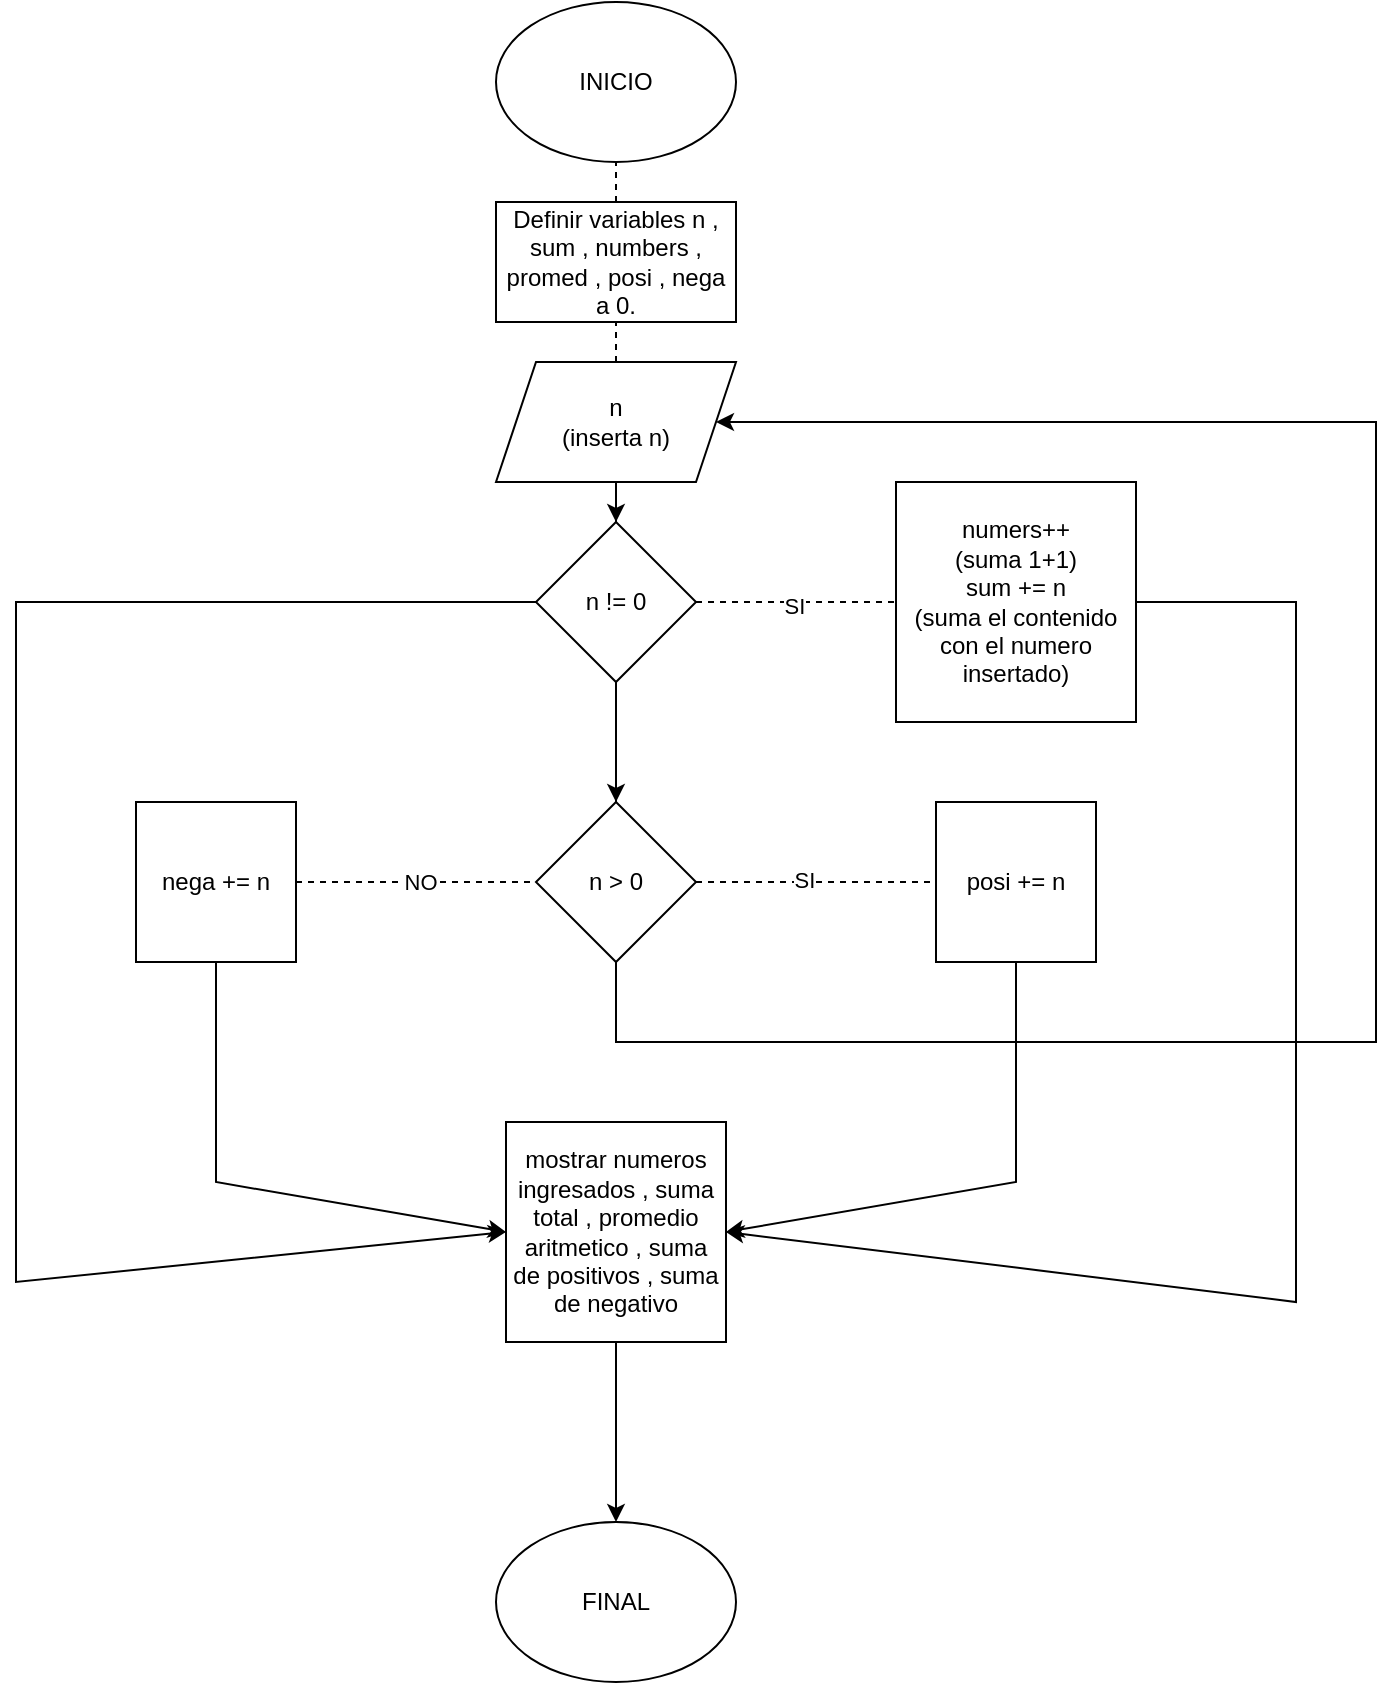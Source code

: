 <mxfile version="24.3.0" type="github">
  <diagram name="Página-1" id="cnUZU8eYBVjfrRozW8ME">
    <mxGraphModel dx="1434" dy="780" grid="1" gridSize="10" guides="1" tooltips="1" connect="1" arrows="1" fold="1" page="1" pageScale="1" pageWidth="827" pageHeight="1169" math="0" shadow="0">
      <root>
        <mxCell id="0" />
        <mxCell id="1" parent="0" />
        <mxCell id="I9MbdcxIfSHOCpKfiZTE-1" value="INICIO" style="ellipse;whiteSpace=wrap;html=1;" parent="1" vertex="1">
          <mxGeometry x="360" width="120" height="80" as="geometry" />
        </mxCell>
        <mxCell id="I9MbdcxIfSHOCpKfiZTE-51" style="edgeStyle=orthogonalEdgeStyle;rounded=0;orthogonalLoop=1;jettySize=auto;html=1;" parent="1" source="I9MbdcxIfSHOCpKfiZTE-2" edge="1">
          <mxGeometry relative="1" as="geometry">
            <mxPoint x="420" y="400" as="targetPoint" />
          </mxGeometry>
        </mxCell>
        <mxCell id="I9MbdcxIfSHOCpKfiZTE-2" value="n != 0" style="rhombus;whiteSpace=wrap;html=1;" parent="1" vertex="1">
          <mxGeometry x="380" y="260" width="80" height="80" as="geometry" />
        </mxCell>
        <mxCell id="I9MbdcxIfSHOCpKfiZTE-8" value="FINAL" style="ellipse;whiteSpace=wrap;html=1;" parent="1" vertex="1">
          <mxGeometry x="360" y="760" width="120" height="80" as="geometry" />
        </mxCell>
        <mxCell id="I9MbdcxIfSHOCpKfiZTE-11" value="" style="endArrow=none;dashed=1;html=1;rounded=0;exitX=0.5;exitY=0;exitDx=0;exitDy=0;entryX=0.5;entryY=1;entryDx=0;entryDy=0;" parent="1" source="I9MbdcxIfSHOCpKfiZTE-2" target="I9MbdcxIfSHOCpKfiZTE-21" edge="1">
          <mxGeometry width="50" height="50" relative="1" as="geometry">
            <mxPoint x="390" y="330" as="sourcePoint" />
            <mxPoint x="440" y="220" as="targetPoint" />
          </mxGeometry>
        </mxCell>
        <mxCell id="I9MbdcxIfSHOCpKfiZTE-12" value="Definir variables n , sum , numbers , promed , posi , nega&lt;div&gt;a 0.&lt;/div&gt;" style="rounded=0;whiteSpace=wrap;html=1;" parent="1" vertex="1">
          <mxGeometry x="360" y="100" width="120" height="60" as="geometry" />
        </mxCell>
        <mxCell id="I9MbdcxIfSHOCpKfiZTE-13" value="" style="endArrow=none;dashed=1;html=1;rounded=0;entryX=0.5;entryY=1;entryDx=0;entryDy=0;exitX=0.5;exitY=0;exitDx=0;exitDy=0;" parent="1" source="I9MbdcxIfSHOCpKfiZTE-12" target="I9MbdcxIfSHOCpKfiZTE-1" edge="1">
          <mxGeometry width="50" height="50" relative="1" as="geometry">
            <mxPoint x="520" y="80" as="sourcePoint" />
            <mxPoint x="520" y="40" as="targetPoint" />
          </mxGeometry>
        </mxCell>
        <mxCell id="I9MbdcxIfSHOCpKfiZTE-17" value="numers++&lt;div&gt;(suma 1+1)&lt;/div&gt;&lt;div&gt;sum += n&lt;/div&gt;&lt;div&gt;(suma el contenido con el numero insertado)&lt;/div&gt;" style="whiteSpace=wrap;html=1;aspect=fixed;" parent="1" vertex="1">
          <mxGeometry x="560" y="240" width="120" height="120" as="geometry" />
        </mxCell>
        <mxCell id="I9MbdcxIfSHOCpKfiZTE-18" value="mostrar numeros ingresados , suma total , promedio aritmetico , suma de positivos , suma de negativo" style="whiteSpace=wrap;html=1;aspect=fixed;" parent="1" vertex="1">
          <mxGeometry x="365" y="560" width="110" height="110" as="geometry" />
        </mxCell>
        <mxCell id="I9MbdcxIfSHOCpKfiZTE-20" value="" style="endArrow=none;dashed=1;html=1;rounded=0;entryX=0;entryY=0.5;entryDx=0;entryDy=0;exitX=1;exitY=0.5;exitDx=0;exitDy=0;" parent="1" source="I9MbdcxIfSHOCpKfiZTE-2" target="I9MbdcxIfSHOCpKfiZTE-17" edge="1">
          <mxGeometry width="50" height="50" relative="1" as="geometry">
            <mxPoint x="410" y="320" as="sourcePoint" />
            <mxPoint x="460" y="270" as="targetPoint" />
          </mxGeometry>
        </mxCell>
        <mxCell id="I9MbdcxIfSHOCpKfiZTE-38" value="SI" style="edgeLabel;html=1;align=center;verticalAlign=middle;resizable=0;points=[];" parent="I9MbdcxIfSHOCpKfiZTE-20" vertex="1" connectable="0">
          <mxGeometry x="-0.017" y="-2" relative="1" as="geometry">
            <mxPoint as="offset" />
          </mxGeometry>
        </mxCell>
        <mxCell id="I9MbdcxIfSHOCpKfiZTE-37" style="edgeStyle=orthogonalEdgeStyle;rounded=0;orthogonalLoop=1;jettySize=auto;html=1;" parent="1" source="I9MbdcxIfSHOCpKfiZTE-21" target="I9MbdcxIfSHOCpKfiZTE-2" edge="1">
          <mxGeometry relative="1" as="geometry" />
        </mxCell>
        <mxCell id="I9MbdcxIfSHOCpKfiZTE-21" value="&lt;div&gt;n&lt;/div&gt;&lt;div&gt;(inserta n)&lt;/div&gt;" style="shape=parallelogram;perimeter=parallelogramPerimeter;whiteSpace=wrap;html=1;fixedSize=1;" parent="1" vertex="1">
          <mxGeometry x="360" y="180" width="120" height="60" as="geometry" />
        </mxCell>
        <mxCell id="I9MbdcxIfSHOCpKfiZTE-22" value="" style="endArrow=none;dashed=1;html=1;rounded=0;entryX=0.5;entryY=1;entryDx=0;entryDy=0;exitX=0.5;exitY=0;exitDx=0;exitDy=0;" parent="1" source="I9MbdcxIfSHOCpKfiZTE-21" target="I9MbdcxIfSHOCpKfiZTE-12" edge="1">
          <mxGeometry width="50" height="50" relative="1" as="geometry">
            <mxPoint x="450" y="220" as="sourcePoint" />
            <mxPoint x="500" y="170" as="targetPoint" />
          </mxGeometry>
        </mxCell>
        <mxCell id="I9MbdcxIfSHOCpKfiZTE-25" value="n &amp;gt; 0" style="rhombus;whiteSpace=wrap;html=1;" parent="1" vertex="1">
          <mxGeometry x="380" y="400" width="80" height="80" as="geometry" />
        </mxCell>
        <mxCell id="I9MbdcxIfSHOCpKfiZTE-27" value="posi += n" style="whiteSpace=wrap;html=1;aspect=fixed;" parent="1" vertex="1">
          <mxGeometry x="580" y="400" width="80" height="80" as="geometry" />
        </mxCell>
        <mxCell id="I9MbdcxIfSHOCpKfiZTE-28" value="nega += n" style="whiteSpace=wrap;html=1;aspect=fixed;" parent="1" vertex="1">
          <mxGeometry x="180" y="400" width="80" height="80" as="geometry" />
        </mxCell>
        <mxCell id="I9MbdcxIfSHOCpKfiZTE-29" value="" style="endArrow=none;dashed=1;html=1;rounded=0;entryX=0;entryY=0.5;entryDx=0;entryDy=0;exitX=1;exitY=0.5;exitDx=0;exitDy=0;" parent="1" source="I9MbdcxIfSHOCpKfiZTE-28" target="I9MbdcxIfSHOCpKfiZTE-25" edge="1">
          <mxGeometry width="50" height="50" relative="1" as="geometry">
            <mxPoint x="450" y="430" as="sourcePoint" />
            <mxPoint x="500" y="380" as="targetPoint" />
          </mxGeometry>
        </mxCell>
        <mxCell id="I9MbdcxIfSHOCpKfiZTE-47" value="NO" style="edgeLabel;html=1;align=center;verticalAlign=middle;resizable=0;points=[];" parent="I9MbdcxIfSHOCpKfiZTE-29" vertex="1" connectable="0">
          <mxGeometry x="0.028" relative="1" as="geometry">
            <mxPoint as="offset" />
          </mxGeometry>
        </mxCell>
        <mxCell id="I9MbdcxIfSHOCpKfiZTE-32" value="" style="endArrow=none;dashed=1;html=1;rounded=0;entryX=0;entryY=0.5;entryDx=0;entryDy=0;exitX=1;exitY=0.5;exitDx=0;exitDy=0;" parent="1" source="I9MbdcxIfSHOCpKfiZTE-25" target="I9MbdcxIfSHOCpKfiZTE-27" edge="1">
          <mxGeometry width="50" height="50" relative="1" as="geometry">
            <mxPoint x="480" y="430" as="sourcePoint" />
            <mxPoint x="500" y="450" as="targetPoint" />
          </mxGeometry>
        </mxCell>
        <mxCell id="I9MbdcxIfSHOCpKfiZTE-40" value="SI" style="edgeLabel;html=1;align=center;verticalAlign=middle;resizable=0;points=[];" parent="I9MbdcxIfSHOCpKfiZTE-32" vertex="1" connectable="0">
          <mxGeometry x="-0.097" y="1" relative="1" as="geometry">
            <mxPoint as="offset" />
          </mxGeometry>
        </mxCell>
        <mxCell id="I9MbdcxIfSHOCpKfiZTE-33" value="" style="endArrow=none;dashed=1;html=1;rounded=0;entryX=0.5;entryY=1;entryDx=0;entryDy=0;exitX=0.5;exitY=0;exitDx=0;exitDy=0;" parent="1" source="I9MbdcxIfSHOCpKfiZTE-25" target="I9MbdcxIfSHOCpKfiZTE-2" edge="1">
          <mxGeometry width="50" height="50" relative="1" as="geometry">
            <mxPoint x="450" y="500" as="sourcePoint" />
            <mxPoint x="500" y="450" as="targetPoint" />
          </mxGeometry>
        </mxCell>
        <mxCell id="I9MbdcxIfSHOCpKfiZTE-55" value="" style="endArrow=classic;html=1;rounded=0;exitX=0.5;exitY=1;exitDx=0;exitDy=0;entryX=0;entryY=0.5;entryDx=0;entryDy=0;" parent="1" source="I9MbdcxIfSHOCpKfiZTE-28" target="I9MbdcxIfSHOCpKfiZTE-18" edge="1">
          <mxGeometry width="50" height="50" relative="1" as="geometry">
            <mxPoint x="350" y="490" as="sourcePoint" />
            <mxPoint x="400" y="440" as="targetPoint" />
            <Array as="points">
              <mxPoint x="220" y="590" />
            </Array>
          </mxGeometry>
        </mxCell>
        <mxCell id="I9MbdcxIfSHOCpKfiZTE-56" value="" style="endArrow=classic;html=1;rounded=0;exitX=0.5;exitY=1;exitDx=0;exitDy=0;entryX=1;entryY=0.5;entryDx=0;entryDy=0;" parent="1" source="I9MbdcxIfSHOCpKfiZTE-27" target="I9MbdcxIfSHOCpKfiZTE-18" edge="1">
          <mxGeometry width="50" height="50" relative="1" as="geometry">
            <mxPoint x="350" y="490" as="sourcePoint" />
            <mxPoint x="400" y="440" as="targetPoint" />
            <Array as="points">
              <mxPoint x="620" y="590" />
            </Array>
          </mxGeometry>
        </mxCell>
        <mxCell id="I9MbdcxIfSHOCpKfiZTE-57" value="" style="endArrow=classic;html=1;rounded=0;exitX=1;exitY=0.5;exitDx=0;exitDy=0;entryX=1;entryY=0.5;entryDx=0;entryDy=0;" parent="1" source="I9MbdcxIfSHOCpKfiZTE-17" target="I9MbdcxIfSHOCpKfiZTE-18" edge="1">
          <mxGeometry width="50" height="50" relative="1" as="geometry">
            <mxPoint x="350" y="490" as="sourcePoint" />
            <mxPoint x="760" y="640" as="targetPoint" />
            <Array as="points">
              <mxPoint x="760" y="300" />
              <mxPoint x="760" y="650" />
            </Array>
          </mxGeometry>
        </mxCell>
        <mxCell id="I9MbdcxIfSHOCpKfiZTE-58" value="" style="endArrow=classic;html=1;rounded=0;exitX=0;exitY=0.5;exitDx=0;exitDy=0;entryX=0;entryY=0.5;entryDx=0;entryDy=0;" parent="1" source="I9MbdcxIfSHOCpKfiZTE-2" target="I9MbdcxIfSHOCpKfiZTE-18" edge="1">
          <mxGeometry width="50" height="50" relative="1" as="geometry">
            <mxPoint x="350" y="570" as="sourcePoint" />
            <mxPoint x="400" y="520" as="targetPoint" />
            <Array as="points">
              <mxPoint x="120" y="300" />
              <mxPoint x="120" y="640" />
            </Array>
          </mxGeometry>
        </mxCell>
        <mxCell id="I9MbdcxIfSHOCpKfiZTE-59" value="" style="endArrow=classic;html=1;rounded=0;exitX=0.5;exitY=1;exitDx=0;exitDy=0;entryX=1;entryY=0.5;entryDx=0;entryDy=0;" parent="1" source="I9MbdcxIfSHOCpKfiZTE-25" target="I9MbdcxIfSHOCpKfiZTE-21" edge="1">
          <mxGeometry width="50" height="50" relative="1" as="geometry">
            <mxPoint x="470" y="450" as="sourcePoint" />
            <mxPoint x="520" y="400" as="targetPoint" />
            <Array as="points">
              <mxPoint x="420" y="520" />
              <mxPoint x="800" y="520" />
              <mxPoint x="800" y="210" />
            </Array>
          </mxGeometry>
        </mxCell>
        <mxCell id="I9MbdcxIfSHOCpKfiZTE-60" value="" style="endArrow=classic;html=1;rounded=0;exitX=0.5;exitY=1;exitDx=0;exitDy=0;entryX=0.5;entryY=0;entryDx=0;entryDy=0;" parent="1" source="I9MbdcxIfSHOCpKfiZTE-18" target="I9MbdcxIfSHOCpKfiZTE-8" edge="1">
          <mxGeometry width="50" height="50" relative="1" as="geometry">
            <mxPoint x="470" y="870" as="sourcePoint" />
            <mxPoint x="520" y="820" as="targetPoint" />
          </mxGeometry>
        </mxCell>
      </root>
    </mxGraphModel>
  </diagram>
</mxfile>
